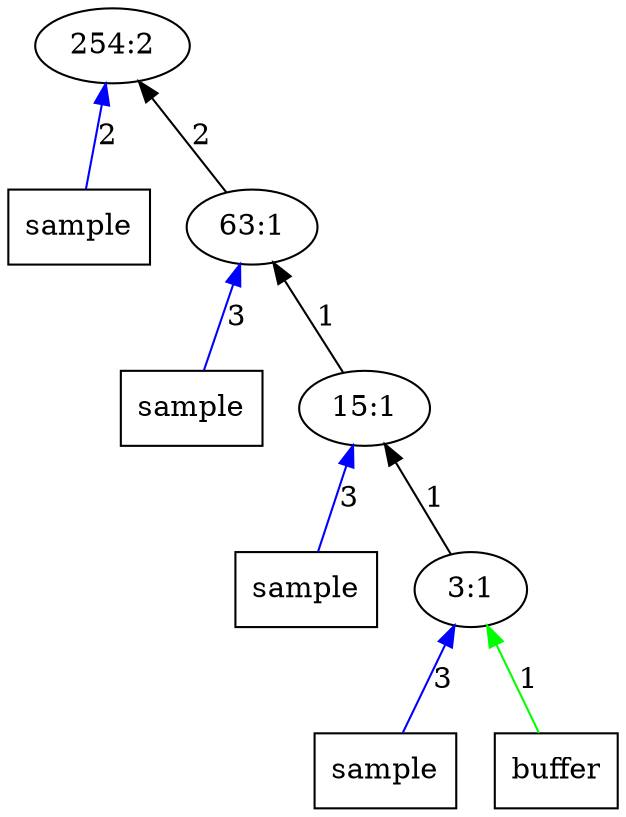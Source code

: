digraph Tree{
	rankdir="BT"
	x11 -> 1 [label = "2", color = "blue"];
	x11 [label = "sample", shape = "box"];
	1 [label = "254:2"];
	2 -> 1 [label = "2", color = "black"];
	x21 -> 2 [label = "3", color = "blue"];
	x21 [label = "sample", shape = "box"];
	2 [label = "63:1"];
	3 -> 2 [label = "1", color = "black"];
	x31 -> 3 [label = "3", color = "blue"];
	x31 [label = "sample", shape = "box"];
	3 [label = "15:1"];
	4 -> 3 [label = "1", color = "black"];
	x41 -> 4 [label = "3", color = "blue"];
	x41 [label = "sample", shape = "box"];
	x42 -> 4 [label = "1", color = "green"];
	x42 [label = "buffer", shape = "box"];
	4 [label = "3:1"];
}

